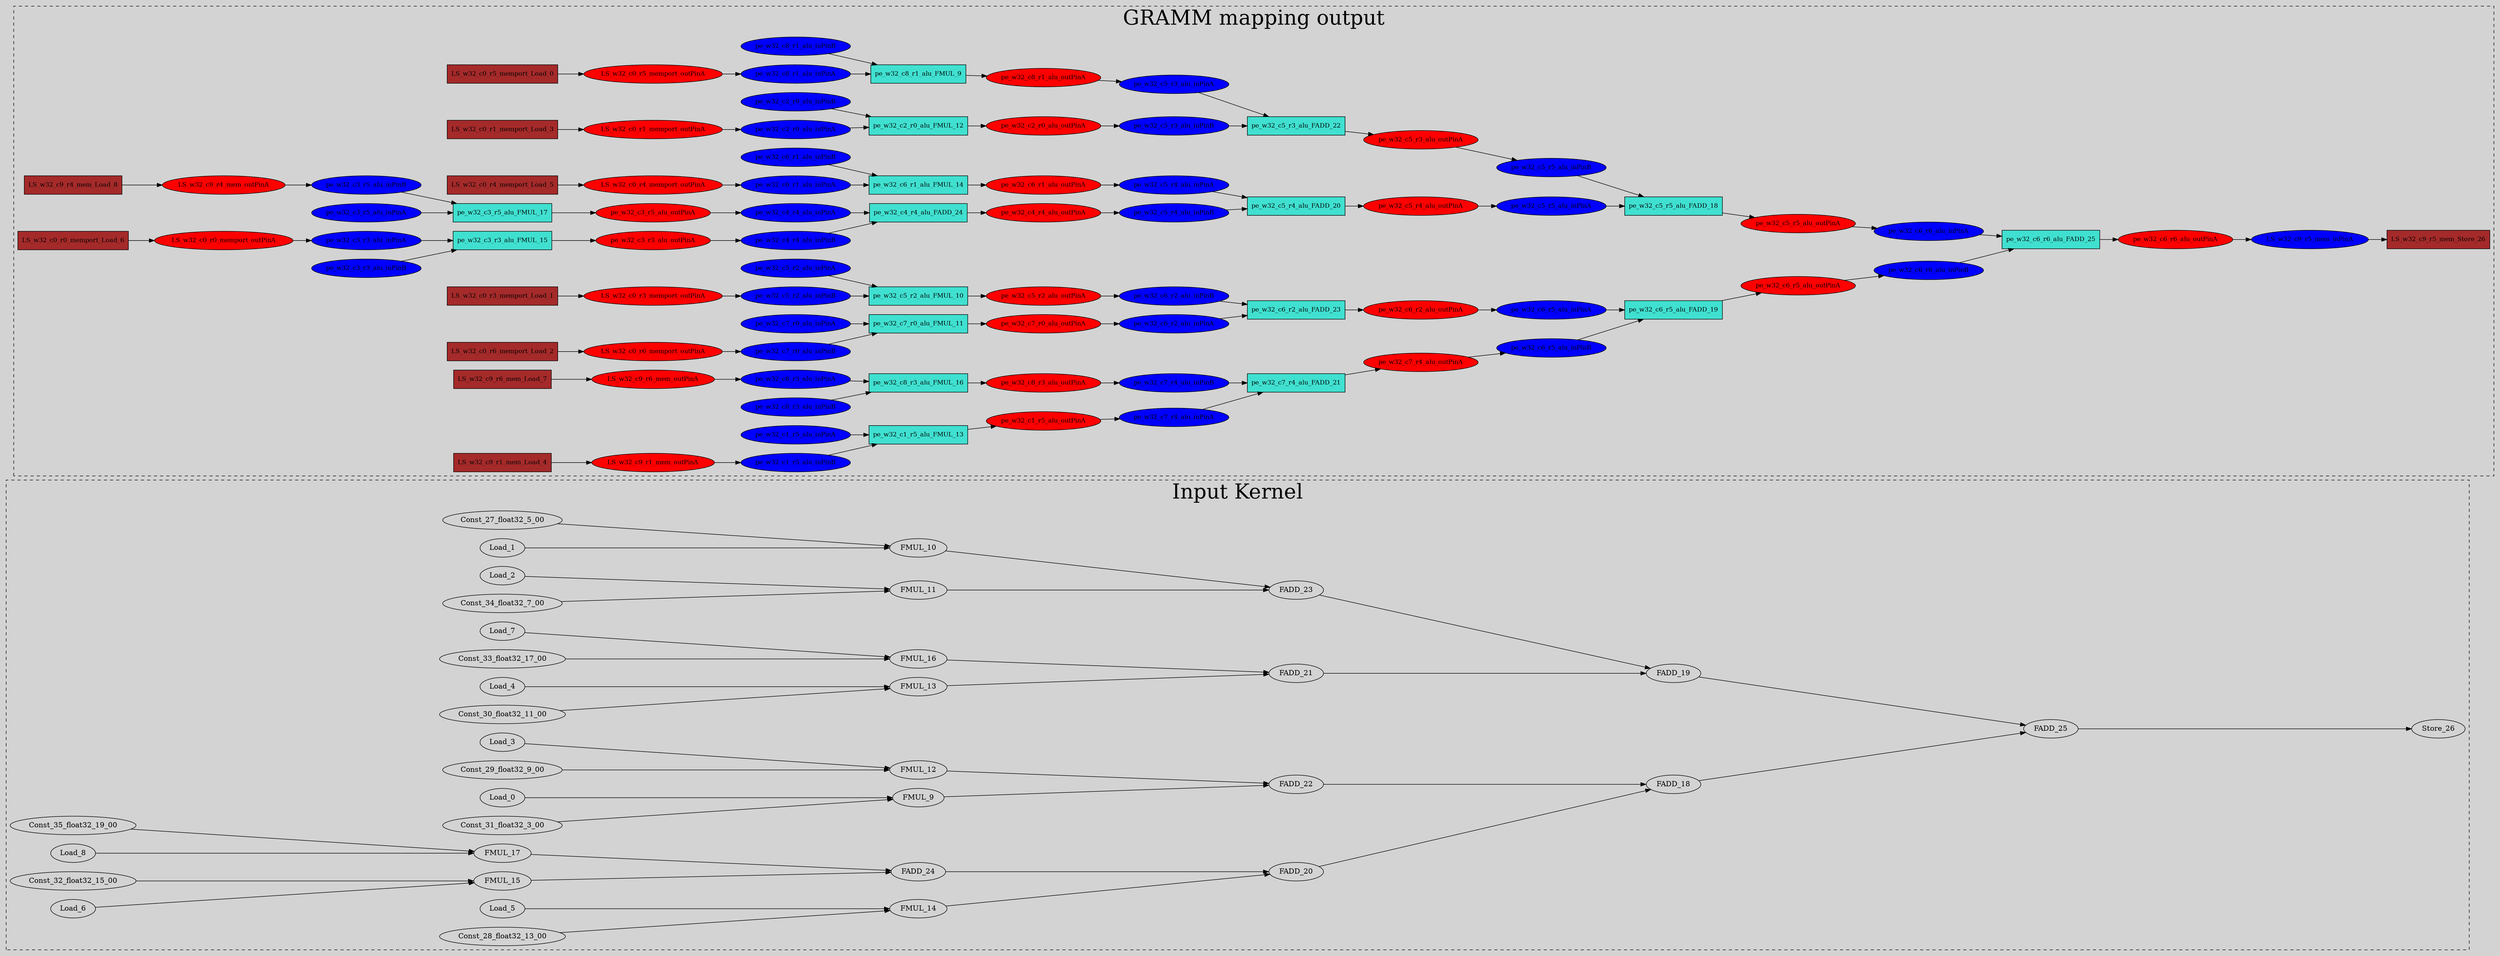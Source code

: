 digraph {
graph [bgcolor=lightgray]
node [style=filled]
splines=true; rankdir=LR;
subgraph cluster_1 {
 label = "Input Kernel"; fontsize = 40; style=dashed; 
 edge [minlen=3]
Const_27_float32_5_00;
Const_28_float32_13_00;
Const_29_float32_9_00;
Const_30_float32_11_00;
Const_31_float32_3_00;
Const_32_float32_15_00;
Const_33_float32_17_00;
Const_34_float32_7_00;
Const_35_float32_19_00;
FADD_18;
FADD_19;
FADD_20;
FADD_21;
FADD_22;
FADD_23;
FADD_24;
FADD_25;
FMUL_10;
FMUL_11;
FMUL_12;
FMUL_13;
FMUL_14;
FMUL_15;
FMUL_16;
FMUL_17;
FMUL_9;
Load_0;
Load_1;
Load_2;
Load_3;
Load_4;
Load_5;
Load_6;
Load_7;
Load_8;
Store_26;
  Load_0 -> FMUL_9;
  Load_1 -> FMUL_10;
  Load_2 -> FMUL_11;
  Load_3 -> FMUL_12;
  Load_4 -> FMUL_13;
  Load_5 -> FMUL_14;
  Load_6 -> FMUL_15;
  Load_7 -> FMUL_16;
  Load_8 -> FMUL_17;
  FMUL_9 -> FADD_22;
  FMUL_10 -> FADD_23;
  FMUL_11 -> FADD_23;
  FMUL_12 -> FADD_22;
  FMUL_13 -> FADD_21;
  FMUL_14 -> FADD_20;
  FMUL_15 -> FADD_24;
  FMUL_16 -> FADD_21;
  FMUL_17 -> FADD_24;
  FADD_25 -> Store_26;
  Const_27_float32_5_00 -> FMUL_10;
  Const_28_float32_13_00 -> FMUL_14;
  Const_29_float32_9_00 -> FMUL_12;
  Const_30_float32_11_00 -> FMUL_13;
  Const_31_float32_3_00 -> FMUL_9;
  Const_32_float32_15_00 -> FMUL_15;
  Const_33_float32_17_00 -> FMUL_16;
  Const_34_float32_7_00 -> FMUL_11;
  Const_35_float32_19_00 -> FMUL_17;
  FADD_24 -> FADD_20;
  FADD_23 -> FADD_19;
  FADD_22 -> FADD_18;
  FADD_21 -> FADD_19;
  FADD_20 -> FADD_18;
  FADD_19 -> FADD_25;
  FADD_18 -> FADD_25;
}
subgraph cluster_0 {
 label = "GRAMM mapping output"; fontsize = 40; style=dashed;
LS_w32_c0_r0_memport_Load_6 [shape="rectangle" width=0.5 fontsize=12 fillcolor="#A52A2A"]
pe_w32_c7_r4_alu_inPinB [shape="oval" width=0.1 fontsize=12 fillcolor="#0000FF"]
pe_w32_c7_r4_alu_outPinA [shape="oval" width=0.1 fontsize=12 fillcolor="#FF0000"]
pe_w32_c8_r1_alu_FMUL_9 [shape="rectangle" width=0.5 fontsize=12 fillcolor="#40E0D0"]
pe_w32_c8_r1_alu_inPinA [shape="oval" width=0.1 fontsize=12 fillcolor="#0000FF"]
pe_w32_c8_r1_alu_inPinB [shape="oval" width=0.1 fontsize=12 fillcolor="#0000FF"]
pe_w32_c8_r1_alu_outPinA [shape="oval" width=0.1 fontsize=12 fillcolor="#FF0000"]
LS_w32_c0_r3_memport_outPinA [shape="oval" width=0.1 fontsize=12 fillcolor="#FF0000"]
pe_w32_c8_r3_alu_FMUL_16 [shape="rectangle" width=0.5 fontsize=12 fillcolor="#40E0D0"]
pe_w32_c8_r3_alu_inPinA [shape="oval" width=0.1 fontsize=12 fillcolor="#0000FF"]
pe_w32_c8_r3_alu_inPinB [shape="oval" width=0.1 fontsize=12 fillcolor="#0000FF"]
pe_w32_c8_r3_alu_outPinA [shape="oval" width=0.1 fontsize=12 fillcolor="#FF0000"]
LS_w32_c0_r4_memport_Load_5 [shape="rectangle" width=0.5 fontsize=12 fillcolor="#A52A2A"]
LS_w32_c0_r4_memport_outPinA [shape="oval" width=0.1 fontsize=12 fillcolor="#FF0000"]
LS_w32_c0_r5_memport_Load_0 [shape="rectangle" width=0.5 fontsize=12 fillcolor="#A52A2A"]
pe_w32_c1_r5_alu_FMUL_13 [shape="rectangle" width=0.5 fontsize=12 fillcolor="#40E0D0"]
pe_w32_c1_r5_alu_inPinA [shape="oval" width=0.1 fontsize=12 fillcolor="#0000FF"]
pe_w32_c1_r5_alu_inPinB [shape="oval" width=0.1 fontsize=12 fillcolor="#0000FF"]
pe_w32_c1_r5_alu_outPinA [shape="oval" width=0.1 fontsize=12 fillcolor="#FF0000"]
LS_w32_c0_r5_memport_outPinA [shape="oval" width=0.1 fontsize=12 fillcolor="#FF0000"]
LS_w32_c0_r6_memport_Load_2 [shape="rectangle" width=0.5 fontsize=12 fillcolor="#A52A2A"]
LS_w32_c0_r0_memport_outPinA [shape="oval" width=0.1 fontsize=12 fillcolor="#FF0000"]
LS_w32_c0_r6_memport_outPinA [shape="oval" width=0.1 fontsize=12 fillcolor="#FF0000"]
pe_w32_c2_r0_alu_FMUL_12 [shape="rectangle" width=0.5 fontsize=12 fillcolor="#40E0D0"]
pe_w32_c2_r0_alu_inPinA [shape="oval" width=0.1 fontsize=12 fillcolor="#0000FF"]
pe_w32_c2_r0_alu_inPinB [shape="oval" width=0.1 fontsize=12 fillcolor="#0000FF"]
pe_w32_c2_r0_alu_outPinA [shape="oval" width=0.1 fontsize=12 fillcolor="#FF0000"]
LS_w32_c9_r1_mem_Load_4 [shape="rectangle" width=0.5 fontsize=12 fillcolor="#A52A2A"]
LS_w32_c9_r1_mem_outPinA [shape="oval" width=0.1 fontsize=12 fillcolor="#FF0000"]
LS_w32_c0_r1_memport_Load_3 [shape="rectangle" width=0.5 fontsize=12 fillcolor="#A52A2A"]
LS_w32_c9_r4_mem_Load_8 [shape="rectangle" width=0.5 fontsize=12 fillcolor="#A52A2A"]
LS_w32_c9_r4_mem_outPinA [shape="oval" width=0.1 fontsize=12 fillcolor="#FF0000"]
LS_w32_c9_r5_mem_Store_26 [shape="rectangle" width=0.5 fontsize=12 fillcolor="#A52A2A"]
LS_w32_c9_r5_mem_inPinA [shape="oval" width=0.1 fontsize=12 fillcolor="#0000FF"]
pe_w32_c3_r3_alu_FMUL_15 [shape="rectangle" width=0.5 fontsize=12 fillcolor="#40E0D0"]
pe_w32_c3_r3_alu_inPinA [shape="oval" width=0.1 fontsize=12 fillcolor="#0000FF"]
pe_w32_c3_r3_alu_inPinB [shape="oval" width=0.1 fontsize=12 fillcolor="#0000FF"]
pe_w32_c3_r3_alu_outPinA [shape="oval" width=0.1 fontsize=12 fillcolor="#FF0000"]
LS_w32_c9_r6_mem_Load_7 [shape="rectangle" width=0.5 fontsize=12 fillcolor="#A52A2A"]
LS_w32_c9_r6_mem_outPinA [shape="oval" width=0.1 fontsize=12 fillcolor="#FF0000"]
pe_w32_c3_r5_alu_FMUL_17 [shape="rectangle" width=0.5 fontsize=12 fillcolor="#40E0D0"]
pe_w32_c3_r5_alu_inPinA [shape="oval" width=0.1 fontsize=12 fillcolor="#0000FF"]
pe_w32_c3_r5_alu_inPinB [shape="oval" width=0.1 fontsize=12 fillcolor="#0000FF"]
pe_w32_c3_r5_alu_outPinA [shape="oval" width=0.1 fontsize=12 fillcolor="#FF0000"]
LS_w32_c0_r1_memport_outPinA [shape="oval" width=0.1 fontsize=12 fillcolor="#FF0000"]
pe_w32_c4_r4_alu_FADD_24 [shape="rectangle" width=0.5 fontsize=12 fillcolor="#40E0D0"]
pe_w32_c4_r4_alu_inPinA [shape="oval" width=0.1 fontsize=12 fillcolor="#0000FF"]
pe_w32_c4_r4_alu_inPinB [shape="oval" width=0.1 fontsize=12 fillcolor="#0000FF"]
pe_w32_c4_r4_alu_outPinA [shape="oval" width=0.1 fontsize=12 fillcolor="#FF0000"]
pe_w32_c5_r2_alu_FMUL_10 [shape="rectangle" width=0.5 fontsize=12 fillcolor="#40E0D0"]
pe_w32_c5_r2_alu_inPinA [shape="oval" width=0.1 fontsize=12 fillcolor="#0000FF"]
pe_w32_c5_r2_alu_inPinB [shape="oval" width=0.1 fontsize=12 fillcolor="#0000FF"]
pe_w32_c5_r2_alu_outPinA [shape="oval" width=0.1 fontsize=12 fillcolor="#FF0000"]
pe_w32_c5_r3_alu_FADD_22 [shape="rectangle" width=0.5 fontsize=12 fillcolor="#40E0D0"]
pe_w32_c5_r3_alu_inPinA [shape="oval" width=0.1 fontsize=12 fillcolor="#0000FF"]
pe_w32_c5_r3_alu_inPinB [shape="oval" width=0.1 fontsize=12 fillcolor="#0000FF"]
pe_w32_c5_r3_alu_outPinA [shape="oval" width=0.1 fontsize=12 fillcolor="#FF0000"]
pe_w32_c5_r4_alu_FADD_20 [shape="rectangle" width=0.5 fontsize=12 fillcolor="#40E0D0"]
pe_w32_c5_r4_alu_inPinA [shape="oval" width=0.1 fontsize=12 fillcolor="#0000FF"]
pe_w32_c5_r4_alu_inPinB [shape="oval" width=0.1 fontsize=12 fillcolor="#0000FF"]
pe_w32_c5_r4_alu_outPinA [shape="oval" width=0.1 fontsize=12 fillcolor="#FF0000"]
pe_w32_c5_r5_alu_FADD_18 [shape="rectangle" width=0.5 fontsize=12 fillcolor="#40E0D0"]
pe_w32_c5_r5_alu_inPinA [shape="oval" width=0.1 fontsize=12 fillcolor="#0000FF"]
pe_w32_c5_r5_alu_inPinB [shape="oval" width=0.1 fontsize=12 fillcolor="#0000FF"]
pe_w32_c5_r5_alu_outPinA [shape="oval" width=0.1 fontsize=12 fillcolor="#FF0000"]
pe_w32_c6_r1_alu_FMUL_14 [shape="rectangle" width=0.5 fontsize=12 fillcolor="#40E0D0"]
pe_w32_c6_r1_alu_inPinA [shape="oval" width=0.1 fontsize=12 fillcolor="#0000FF"]
pe_w32_c6_r1_alu_inPinB [shape="oval" width=0.1 fontsize=12 fillcolor="#0000FF"]
pe_w32_c6_r1_alu_outPinA [shape="oval" width=0.1 fontsize=12 fillcolor="#FF0000"]
pe_w32_c6_r2_alu_FADD_23 [shape="rectangle" width=0.5 fontsize=12 fillcolor="#40E0D0"]
pe_w32_c6_r2_alu_inPinA [shape="oval" width=0.1 fontsize=12 fillcolor="#0000FF"]
pe_w32_c6_r2_alu_inPinB [shape="oval" width=0.1 fontsize=12 fillcolor="#0000FF"]
pe_w32_c6_r2_alu_outPinA [shape="oval" width=0.1 fontsize=12 fillcolor="#FF0000"]
pe_w32_c6_r5_alu_FADD_19 [shape="rectangle" width=0.5 fontsize=12 fillcolor="#40E0D0"]
pe_w32_c6_r5_alu_inPinA [shape="oval" width=0.1 fontsize=12 fillcolor="#0000FF"]
pe_w32_c6_r5_alu_inPinB [shape="oval" width=0.1 fontsize=12 fillcolor="#0000FF"]
pe_w32_c6_r5_alu_outPinA [shape="oval" width=0.1 fontsize=12 fillcolor="#FF0000"]
pe_w32_c6_r6_alu_FADD_25 [shape="rectangle" width=0.5 fontsize=12 fillcolor="#40E0D0"]
pe_w32_c6_r6_alu_inPinA [shape="oval" width=0.1 fontsize=12 fillcolor="#0000FF"]
pe_w32_c6_r6_alu_inPinB [shape="oval" width=0.1 fontsize=12 fillcolor="#0000FF"]
pe_w32_c6_r6_alu_outPinA [shape="oval" width=0.1 fontsize=12 fillcolor="#FF0000"]
LS_w32_c0_r3_memport_Load_1 [shape="rectangle" width=0.5 fontsize=12 fillcolor="#A52A2A"]
pe_w32_c7_r0_alu_FMUL_11 [shape="rectangle" width=0.5 fontsize=12 fillcolor="#40E0D0"]
pe_w32_c7_r0_alu_inPinA [shape="oval" width=0.1 fontsize=12 fillcolor="#0000FF"]
pe_w32_c7_r0_alu_inPinB [shape="oval" width=0.1 fontsize=12 fillcolor="#0000FF"]
pe_w32_c7_r0_alu_outPinA [shape="oval" width=0.1 fontsize=12 fillcolor="#FF0000"]
pe_w32_c7_r4_alu_FADD_21 [shape="rectangle" width=0.5 fontsize=12 fillcolor="#40E0D0"]
pe_w32_c7_r4_alu_inPinA [shape="oval" width=0.1 fontsize=12 fillcolor="#0000FF"]
pe_w32_c5_r5_alu_FADD_18 -> pe_w32_c5_r5_alu_outPinA
pe_w32_c5_r5_alu_inPinA -> pe_w32_c5_r5_alu_FADD_18
pe_w32_c5_r5_alu_inPinB -> pe_w32_c5_r5_alu_FADD_18
pe_w32_c5_r5_alu_outPinA -> pe_w32_c6_r6_alu_inPinA
pe_w32_c6_r5_alu_FADD_19 -> pe_w32_c6_r5_alu_outPinA
pe_w32_c6_r5_alu_inPinA -> pe_w32_c6_r5_alu_FADD_19
pe_w32_c6_r5_alu_inPinB -> pe_w32_c6_r5_alu_FADD_19
pe_w32_c6_r5_alu_outPinA -> pe_w32_c6_r6_alu_inPinB
pe_w32_c5_r4_alu_FADD_20 -> pe_w32_c5_r4_alu_outPinA
pe_w32_c5_r4_alu_inPinA -> pe_w32_c5_r4_alu_FADD_20
pe_w32_c5_r4_alu_inPinB -> pe_w32_c5_r4_alu_FADD_20
pe_w32_c5_r4_alu_outPinA -> pe_w32_c5_r5_alu_inPinA
pe_w32_c7_r4_alu_FADD_21 -> pe_w32_c7_r4_alu_outPinA
pe_w32_c7_r4_alu_inPinA -> pe_w32_c7_r4_alu_FADD_21
pe_w32_c7_r4_alu_inPinB -> pe_w32_c7_r4_alu_FADD_21
pe_w32_c7_r4_alu_outPinA -> pe_w32_c6_r5_alu_inPinB
pe_w32_c5_r3_alu_FADD_22 -> pe_w32_c5_r3_alu_outPinA
pe_w32_c5_r3_alu_inPinA -> pe_w32_c5_r3_alu_FADD_22
pe_w32_c5_r3_alu_inPinB -> pe_w32_c5_r3_alu_FADD_22
pe_w32_c5_r3_alu_outPinA -> pe_w32_c5_r5_alu_inPinB
pe_w32_c6_r2_alu_FADD_23 -> pe_w32_c6_r2_alu_outPinA
pe_w32_c6_r2_alu_inPinA -> pe_w32_c6_r2_alu_FADD_23
pe_w32_c6_r2_alu_inPinB -> pe_w32_c6_r2_alu_FADD_23
pe_w32_c6_r2_alu_outPinA -> pe_w32_c6_r5_alu_inPinA
pe_w32_c4_r4_alu_FADD_24 -> pe_w32_c4_r4_alu_outPinA
pe_w32_c4_r4_alu_inPinA -> pe_w32_c4_r4_alu_FADD_24
pe_w32_c4_r4_alu_inPinB -> pe_w32_c4_r4_alu_FADD_24
pe_w32_c4_r4_alu_outPinA -> pe_w32_c5_r4_alu_inPinB
pe_w32_c6_r6_alu_FADD_25 -> pe_w32_c6_r6_alu_outPinA
pe_w32_c6_r6_alu_inPinA -> pe_w32_c6_r6_alu_FADD_25
pe_w32_c6_r6_alu_inPinB -> pe_w32_c6_r6_alu_FADD_25
pe_w32_c6_r6_alu_outPinA -> LS_w32_c9_r5_mem_inPinA
LS_w32_c9_r5_mem_inPinA -> LS_w32_c9_r5_mem_Store_26
pe_w32_c5_r2_alu_FMUL_10 -> pe_w32_c5_r2_alu_outPinA
pe_w32_c5_r2_alu_inPinA -> pe_w32_c5_r2_alu_FMUL_10
pe_w32_c5_r2_alu_inPinB -> pe_w32_c5_r2_alu_FMUL_10
pe_w32_c5_r2_alu_outPinA -> pe_w32_c6_r2_alu_inPinB
pe_w32_c7_r0_alu_FMUL_11 -> pe_w32_c7_r0_alu_outPinA
pe_w32_c7_r0_alu_inPinA -> pe_w32_c7_r0_alu_FMUL_11
pe_w32_c7_r0_alu_inPinB -> pe_w32_c7_r0_alu_FMUL_11
pe_w32_c7_r0_alu_outPinA -> pe_w32_c6_r2_alu_inPinA
pe_w32_c2_r0_alu_FMUL_12 -> pe_w32_c2_r0_alu_outPinA
pe_w32_c2_r0_alu_inPinA -> pe_w32_c2_r0_alu_FMUL_12
pe_w32_c2_r0_alu_inPinB -> pe_w32_c2_r0_alu_FMUL_12
pe_w32_c2_r0_alu_outPinA -> pe_w32_c5_r3_alu_inPinB
pe_w32_c1_r5_alu_FMUL_13 -> pe_w32_c1_r5_alu_outPinA
pe_w32_c1_r5_alu_inPinA -> pe_w32_c1_r5_alu_FMUL_13
pe_w32_c1_r5_alu_inPinB -> pe_w32_c1_r5_alu_FMUL_13
pe_w32_c1_r5_alu_outPinA -> pe_w32_c7_r4_alu_inPinA
pe_w32_c6_r1_alu_FMUL_14 -> pe_w32_c6_r1_alu_outPinA
pe_w32_c6_r1_alu_inPinA -> pe_w32_c6_r1_alu_FMUL_14
pe_w32_c6_r1_alu_inPinB -> pe_w32_c6_r1_alu_FMUL_14
pe_w32_c6_r1_alu_outPinA -> pe_w32_c5_r4_alu_inPinA
pe_w32_c3_r3_alu_FMUL_15 -> pe_w32_c3_r3_alu_outPinA
pe_w32_c3_r3_alu_inPinA -> pe_w32_c3_r3_alu_FMUL_15
pe_w32_c3_r3_alu_inPinB -> pe_w32_c3_r3_alu_FMUL_15
pe_w32_c3_r3_alu_outPinA -> pe_w32_c4_r4_alu_inPinB
pe_w32_c8_r3_alu_FMUL_16 -> pe_w32_c8_r3_alu_outPinA
pe_w32_c8_r3_alu_inPinA -> pe_w32_c8_r3_alu_FMUL_16
pe_w32_c8_r3_alu_inPinB -> pe_w32_c8_r3_alu_FMUL_16
pe_w32_c8_r3_alu_outPinA -> pe_w32_c7_r4_alu_inPinB
pe_w32_c3_r5_alu_FMUL_17 -> pe_w32_c3_r5_alu_outPinA
pe_w32_c3_r5_alu_inPinA -> pe_w32_c3_r5_alu_FMUL_17
pe_w32_c3_r5_alu_inPinB -> pe_w32_c3_r5_alu_FMUL_17
pe_w32_c3_r5_alu_outPinA -> pe_w32_c4_r4_alu_inPinA
pe_w32_c8_r1_alu_FMUL_9 -> pe_w32_c8_r1_alu_outPinA
pe_w32_c8_r1_alu_inPinA -> pe_w32_c8_r1_alu_FMUL_9
pe_w32_c8_r1_alu_inPinB -> pe_w32_c8_r1_alu_FMUL_9
pe_w32_c8_r1_alu_outPinA -> pe_w32_c5_r3_alu_inPinA
LS_w32_c0_r5_memport_Load_0 -> LS_w32_c0_r5_memport_outPinA
LS_w32_c0_r5_memport_outPinA -> pe_w32_c8_r1_alu_inPinA
LS_w32_c0_r3_memport_Load_1 -> LS_w32_c0_r3_memport_outPinA
LS_w32_c0_r3_memport_outPinA -> pe_w32_c5_r2_alu_inPinB
LS_w32_c0_r6_memport_Load_2 -> LS_w32_c0_r6_memport_outPinA
LS_w32_c0_r6_memport_outPinA -> pe_w32_c7_r0_alu_inPinB
LS_w32_c0_r1_memport_Load_3 -> LS_w32_c0_r1_memport_outPinA
LS_w32_c0_r1_memport_outPinA -> pe_w32_c2_r0_alu_inPinA
LS_w32_c9_r1_mem_Load_4 -> LS_w32_c9_r1_mem_outPinA
LS_w32_c9_r1_mem_outPinA -> pe_w32_c1_r5_alu_inPinB
LS_w32_c0_r4_memport_Load_5 -> LS_w32_c0_r4_memport_outPinA
LS_w32_c0_r4_memport_outPinA -> pe_w32_c6_r1_alu_inPinA
LS_w32_c0_r0_memport_Load_6 -> LS_w32_c0_r0_memport_outPinA
LS_w32_c0_r0_memport_outPinA -> pe_w32_c3_r3_alu_inPinA
LS_w32_c9_r6_mem_Load_7 -> LS_w32_c9_r6_mem_outPinA
LS_w32_c9_r6_mem_outPinA -> pe_w32_c8_r3_alu_inPinA
LS_w32_c9_r4_mem_Load_8 -> LS_w32_c9_r4_mem_outPinA
LS_w32_c9_r4_mem_outPinA -> pe_w32_c3_r5_alu_inPinB
}
}
